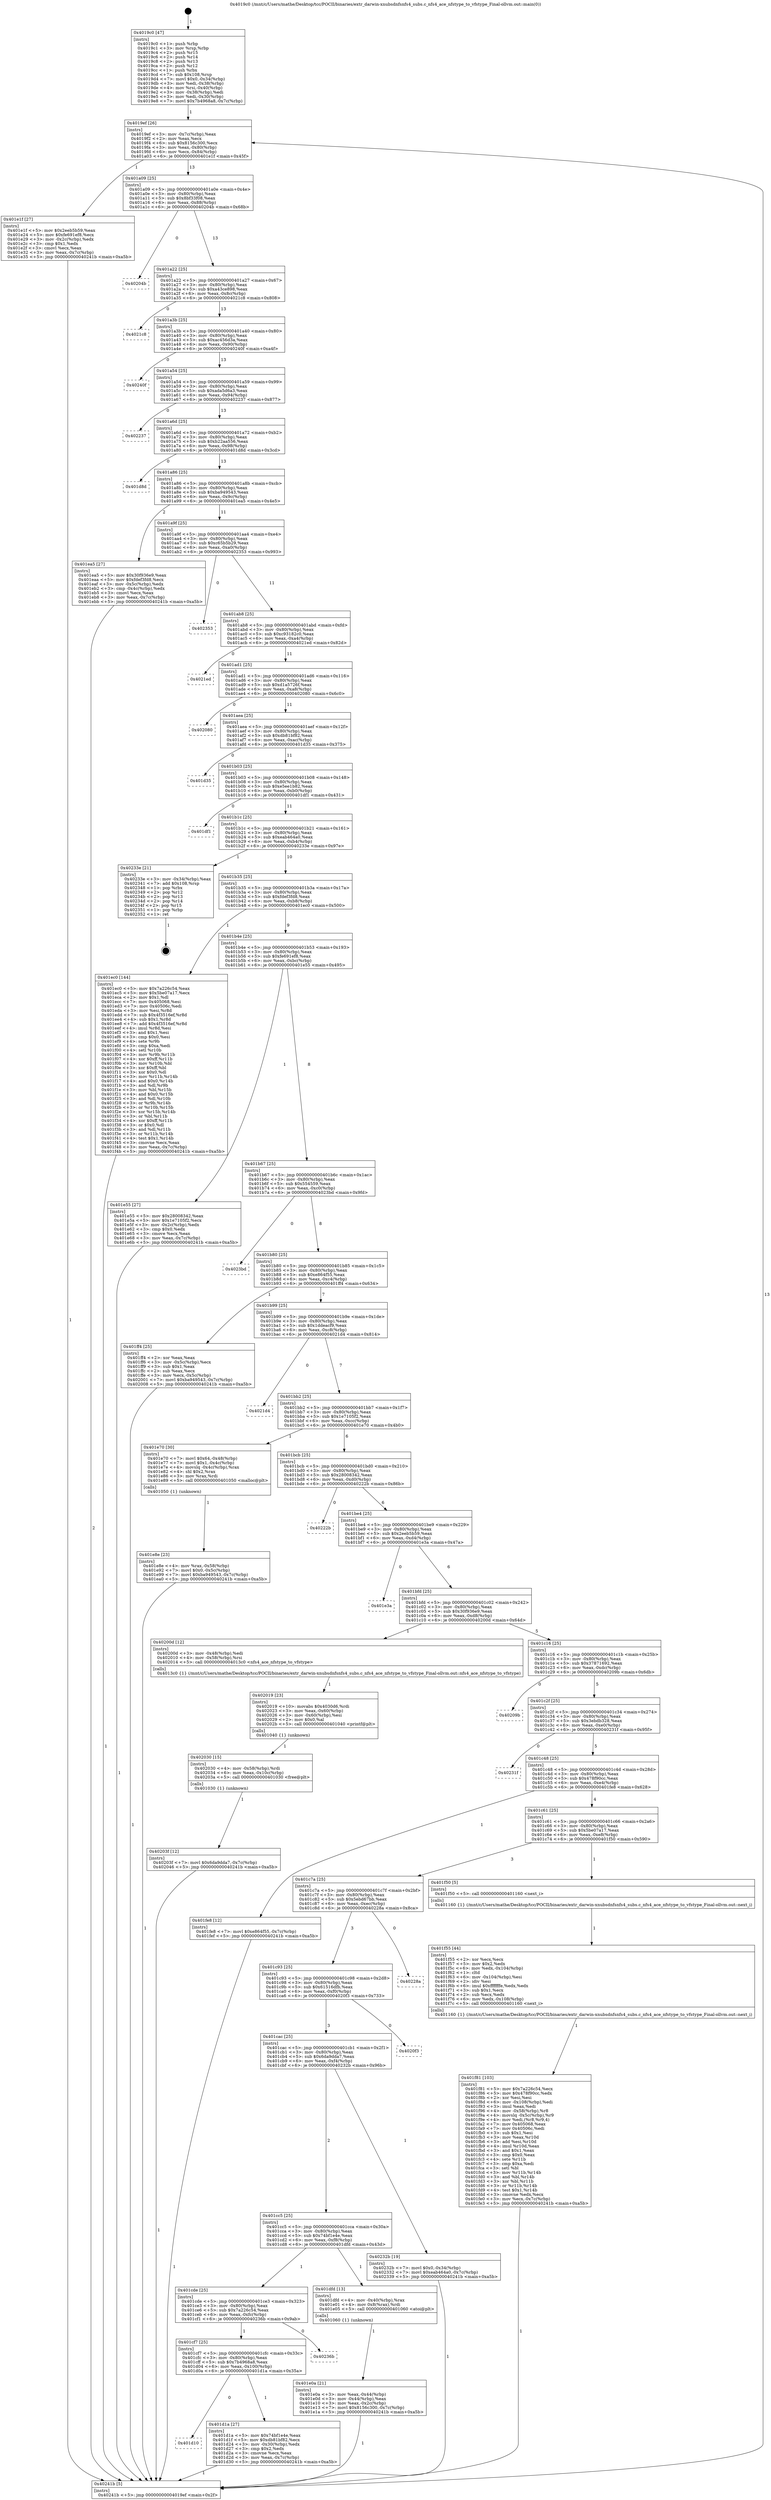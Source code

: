 digraph "0x4019c0" {
  label = "0x4019c0 (/mnt/c/Users/mathe/Desktop/tcc/POCII/binaries/extr_darwin-xnubsdnfsnfs4_subs.c_nfs4_ace_nfstype_to_vfstype_Final-ollvm.out::main(0))"
  labelloc = "t"
  node[shape=record]

  Entry [label="",width=0.3,height=0.3,shape=circle,fillcolor=black,style=filled]
  "0x4019ef" [label="{
     0x4019ef [26]\l
     | [instrs]\l
     &nbsp;&nbsp;0x4019ef \<+3\>: mov -0x7c(%rbp),%eax\l
     &nbsp;&nbsp;0x4019f2 \<+2\>: mov %eax,%ecx\l
     &nbsp;&nbsp;0x4019f4 \<+6\>: sub $0x8156c300,%ecx\l
     &nbsp;&nbsp;0x4019fa \<+3\>: mov %eax,-0x80(%rbp)\l
     &nbsp;&nbsp;0x4019fd \<+6\>: mov %ecx,-0x84(%rbp)\l
     &nbsp;&nbsp;0x401a03 \<+6\>: je 0000000000401e1f \<main+0x45f\>\l
  }"]
  "0x401e1f" [label="{
     0x401e1f [27]\l
     | [instrs]\l
     &nbsp;&nbsp;0x401e1f \<+5\>: mov $0x2eeb5b59,%eax\l
     &nbsp;&nbsp;0x401e24 \<+5\>: mov $0xfe691ef8,%ecx\l
     &nbsp;&nbsp;0x401e29 \<+3\>: mov -0x2c(%rbp),%edx\l
     &nbsp;&nbsp;0x401e2c \<+3\>: cmp $0x1,%edx\l
     &nbsp;&nbsp;0x401e2f \<+3\>: cmovl %ecx,%eax\l
     &nbsp;&nbsp;0x401e32 \<+3\>: mov %eax,-0x7c(%rbp)\l
     &nbsp;&nbsp;0x401e35 \<+5\>: jmp 000000000040241b \<main+0xa5b\>\l
  }"]
  "0x401a09" [label="{
     0x401a09 [25]\l
     | [instrs]\l
     &nbsp;&nbsp;0x401a09 \<+5\>: jmp 0000000000401a0e \<main+0x4e\>\l
     &nbsp;&nbsp;0x401a0e \<+3\>: mov -0x80(%rbp),%eax\l
     &nbsp;&nbsp;0x401a11 \<+5\>: sub $0x8bf33f08,%eax\l
     &nbsp;&nbsp;0x401a16 \<+6\>: mov %eax,-0x88(%rbp)\l
     &nbsp;&nbsp;0x401a1c \<+6\>: je 000000000040204b \<main+0x68b\>\l
  }"]
  Exit [label="",width=0.3,height=0.3,shape=circle,fillcolor=black,style=filled,peripheries=2]
  "0x40204b" [label="{
     0x40204b\l
  }", style=dashed]
  "0x401a22" [label="{
     0x401a22 [25]\l
     | [instrs]\l
     &nbsp;&nbsp;0x401a22 \<+5\>: jmp 0000000000401a27 \<main+0x67\>\l
     &nbsp;&nbsp;0x401a27 \<+3\>: mov -0x80(%rbp),%eax\l
     &nbsp;&nbsp;0x401a2a \<+5\>: sub $0xa43ce898,%eax\l
     &nbsp;&nbsp;0x401a2f \<+6\>: mov %eax,-0x8c(%rbp)\l
     &nbsp;&nbsp;0x401a35 \<+6\>: je 00000000004021c8 \<main+0x808\>\l
  }"]
  "0x40203f" [label="{
     0x40203f [12]\l
     | [instrs]\l
     &nbsp;&nbsp;0x40203f \<+7\>: movl $0x6da9dda7,-0x7c(%rbp)\l
     &nbsp;&nbsp;0x402046 \<+5\>: jmp 000000000040241b \<main+0xa5b\>\l
  }"]
  "0x4021c8" [label="{
     0x4021c8\l
  }", style=dashed]
  "0x401a3b" [label="{
     0x401a3b [25]\l
     | [instrs]\l
     &nbsp;&nbsp;0x401a3b \<+5\>: jmp 0000000000401a40 \<main+0x80\>\l
     &nbsp;&nbsp;0x401a40 \<+3\>: mov -0x80(%rbp),%eax\l
     &nbsp;&nbsp;0x401a43 \<+5\>: sub $0xac456d3a,%eax\l
     &nbsp;&nbsp;0x401a48 \<+6\>: mov %eax,-0x90(%rbp)\l
     &nbsp;&nbsp;0x401a4e \<+6\>: je 000000000040240f \<main+0xa4f\>\l
  }"]
  "0x402030" [label="{
     0x402030 [15]\l
     | [instrs]\l
     &nbsp;&nbsp;0x402030 \<+4\>: mov -0x58(%rbp),%rdi\l
     &nbsp;&nbsp;0x402034 \<+6\>: mov %eax,-0x10c(%rbp)\l
     &nbsp;&nbsp;0x40203a \<+5\>: call 0000000000401030 \<free@plt\>\l
     | [calls]\l
     &nbsp;&nbsp;0x401030 \{1\} (unknown)\l
  }"]
  "0x40240f" [label="{
     0x40240f\l
  }", style=dashed]
  "0x401a54" [label="{
     0x401a54 [25]\l
     | [instrs]\l
     &nbsp;&nbsp;0x401a54 \<+5\>: jmp 0000000000401a59 \<main+0x99\>\l
     &nbsp;&nbsp;0x401a59 \<+3\>: mov -0x80(%rbp),%eax\l
     &nbsp;&nbsp;0x401a5c \<+5\>: sub $0xada5d6a3,%eax\l
     &nbsp;&nbsp;0x401a61 \<+6\>: mov %eax,-0x94(%rbp)\l
     &nbsp;&nbsp;0x401a67 \<+6\>: je 0000000000402237 \<main+0x877\>\l
  }"]
  "0x402019" [label="{
     0x402019 [23]\l
     | [instrs]\l
     &nbsp;&nbsp;0x402019 \<+10\>: movabs $0x4030d6,%rdi\l
     &nbsp;&nbsp;0x402023 \<+3\>: mov %eax,-0x60(%rbp)\l
     &nbsp;&nbsp;0x402026 \<+3\>: mov -0x60(%rbp),%esi\l
     &nbsp;&nbsp;0x402029 \<+2\>: mov $0x0,%al\l
     &nbsp;&nbsp;0x40202b \<+5\>: call 0000000000401040 \<printf@plt\>\l
     | [calls]\l
     &nbsp;&nbsp;0x401040 \{1\} (unknown)\l
  }"]
  "0x402237" [label="{
     0x402237\l
  }", style=dashed]
  "0x401a6d" [label="{
     0x401a6d [25]\l
     | [instrs]\l
     &nbsp;&nbsp;0x401a6d \<+5\>: jmp 0000000000401a72 \<main+0xb2\>\l
     &nbsp;&nbsp;0x401a72 \<+3\>: mov -0x80(%rbp),%eax\l
     &nbsp;&nbsp;0x401a75 \<+5\>: sub $0xb22aa556,%eax\l
     &nbsp;&nbsp;0x401a7a \<+6\>: mov %eax,-0x98(%rbp)\l
     &nbsp;&nbsp;0x401a80 \<+6\>: je 0000000000401d8d \<main+0x3cd\>\l
  }"]
  "0x401f81" [label="{
     0x401f81 [103]\l
     | [instrs]\l
     &nbsp;&nbsp;0x401f81 \<+5\>: mov $0x7a226c54,%ecx\l
     &nbsp;&nbsp;0x401f86 \<+5\>: mov $0x478f90cc,%edx\l
     &nbsp;&nbsp;0x401f8b \<+2\>: xor %esi,%esi\l
     &nbsp;&nbsp;0x401f8d \<+6\>: mov -0x108(%rbp),%edi\l
     &nbsp;&nbsp;0x401f93 \<+3\>: imul %eax,%edi\l
     &nbsp;&nbsp;0x401f96 \<+4\>: mov -0x58(%rbp),%r8\l
     &nbsp;&nbsp;0x401f9a \<+4\>: movslq -0x5c(%rbp),%r9\l
     &nbsp;&nbsp;0x401f9e \<+4\>: mov %edi,(%r8,%r9,4)\l
     &nbsp;&nbsp;0x401fa2 \<+7\>: mov 0x405068,%eax\l
     &nbsp;&nbsp;0x401fa9 \<+7\>: mov 0x40506c,%edi\l
     &nbsp;&nbsp;0x401fb0 \<+3\>: sub $0x1,%esi\l
     &nbsp;&nbsp;0x401fb3 \<+3\>: mov %eax,%r10d\l
     &nbsp;&nbsp;0x401fb6 \<+3\>: add %esi,%r10d\l
     &nbsp;&nbsp;0x401fb9 \<+4\>: imul %r10d,%eax\l
     &nbsp;&nbsp;0x401fbd \<+3\>: and $0x1,%eax\l
     &nbsp;&nbsp;0x401fc0 \<+3\>: cmp $0x0,%eax\l
     &nbsp;&nbsp;0x401fc3 \<+4\>: sete %r11b\l
     &nbsp;&nbsp;0x401fc7 \<+3\>: cmp $0xa,%edi\l
     &nbsp;&nbsp;0x401fca \<+3\>: setl %bl\l
     &nbsp;&nbsp;0x401fcd \<+3\>: mov %r11b,%r14b\l
     &nbsp;&nbsp;0x401fd0 \<+3\>: and %bl,%r14b\l
     &nbsp;&nbsp;0x401fd3 \<+3\>: xor %bl,%r11b\l
     &nbsp;&nbsp;0x401fd6 \<+3\>: or %r11b,%r14b\l
     &nbsp;&nbsp;0x401fd9 \<+4\>: test $0x1,%r14b\l
     &nbsp;&nbsp;0x401fdd \<+3\>: cmovne %edx,%ecx\l
     &nbsp;&nbsp;0x401fe0 \<+3\>: mov %ecx,-0x7c(%rbp)\l
     &nbsp;&nbsp;0x401fe3 \<+5\>: jmp 000000000040241b \<main+0xa5b\>\l
  }"]
  "0x401d8d" [label="{
     0x401d8d\l
  }", style=dashed]
  "0x401a86" [label="{
     0x401a86 [25]\l
     | [instrs]\l
     &nbsp;&nbsp;0x401a86 \<+5\>: jmp 0000000000401a8b \<main+0xcb\>\l
     &nbsp;&nbsp;0x401a8b \<+3\>: mov -0x80(%rbp),%eax\l
     &nbsp;&nbsp;0x401a8e \<+5\>: sub $0xba949543,%eax\l
     &nbsp;&nbsp;0x401a93 \<+6\>: mov %eax,-0x9c(%rbp)\l
     &nbsp;&nbsp;0x401a99 \<+6\>: je 0000000000401ea5 \<main+0x4e5\>\l
  }"]
  "0x401f55" [label="{
     0x401f55 [44]\l
     | [instrs]\l
     &nbsp;&nbsp;0x401f55 \<+2\>: xor %ecx,%ecx\l
     &nbsp;&nbsp;0x401f57 \<+5\>: mov $0x2,%edx\l
     &nbsp;&nbsp;0x401f5c \<+6\>: mov %edx,-0x104(%rbp)\l
     &nbsp;&nbsp;0x401f62 \<+1\>: cltd\l
     &nbsp;&nbsp;0x401f63 \<+6\>: mov -0x104(%rbp),%esi\l
     &nbsp;&nbsp;0x401f69 \<+2\>: idiv %esi\l
     &nbsp;&nbsp;0x401f6b \<+6\>: imul $0xfffffffe,%edx,%edx\l
     &nbsp;&nbsp;0x401f71 \<+3\>: sub $0x1,%ecx\l
     &nbsp;&nbsp;0x401f74 \<+2\>: sub %ecx,%edx\l
     &nbsp;&nbsp;0x401f76 \<+6\>: mov %edx,-0x108(%rbp)\l
     &nbsp;&nbsp;0x401f7c \<+5\>: call 0000000000401160 \<next_i\>\l
     | [calls]\l
     &nbsp;&nbsp;0x401160 \{1\} (/mnt/c/Users/mathe/Desktop/tcc/POCII/binaries/extr_darwin-xnubsdnfsnfs4_subs.c_nfs4_ace_nfstype_to_vfstype_Final-ollvm.out::next_i)\l
  }"]
  "0x401ea5" [label="{
     0x401ea5 [27]\l
     | [instrs]\l
     &nbsp;&nbsp;0x401ea5 \<+5\>: mov $0x30f936e9,%eax\l
     &nbsp;&nbsp;0x401eaa \<+5\>: mov $0xfdef3fd8,%ecx\l
     &nbsp;&nbsp;0x401eaf \<+3\>: mov -0x5c(%rbp),%edx\l
     &nbsp;&nbsp;0x401eb2 \<+3\>: cmp -0x4c(%rbp),%edx\l
     &nbsp;&nbsp;0x401eb5 \<+3\>: cmovl %ecx,%eax\l
     &nbsp;&nbsp;0x401eb8 \<+3\>: mov %eax,-0x7c(%rbp)\l
     &nbsp;&nbsp;0x401ebb \<+5\>: jmp 000000000040241b \<main+0xa5b\>\l
  }"]
  "0x401a9f" [label="{
     0x401a9f [25]\l
     | [instrs]\l
     &nbsp;&nbsp;0x401a9f \<+5\>: jmp 0000000000401aa4 \<main+0xe4\>\l
     &nbsp;&nbsp;0x401aa4 \<+3\>: mov -0x80(%rbp),%eax\l
     &nbsp;&nbsp;0x401aa7 \<+5\>: sub $0xc65b5b29,%eax\l
     &nbsp;&nbsp;0x401aac \<+6\>: mov %eax,-0xa0(%rbp)\l
     &nbsp;&nbsp;0x401ab2 \<+6\>: je 0000000000402353 \<main+0x993\>\l
  }"]
  "0x401e8e" [label="{
     0x401e8e [23]\l
     | [instrs]\l
     &nbsp;&nbsp;0x401e8e \<+4\>: mov %rax,-0x58(%rbp)\l
     &nbsp;&nbsp;0x401e92 \<+7\>: movl $0x0,-0x5c(%rbp)\l
     &nbsp;&nbsp;0x401e99 \<+7\>: movl $0xba949543,-0x7c(%rbp)\l
     &nbsp;&nbsp;0x401ea0 \<+5\>: jmp 000000000040241b \<main+0xa5b\>\l
  }"]
  "0x402353" [label="{
     0x402353\l
  }", style=dashed]
  "0x401ab8" [label="{
     0x401ab8 [25]\l
     | [instrs]\l
     &nbsp;&nbsp;0x401ab8 \<+5\>: jmp 0000000000401abd \<main+0xfd\>\l
     &nbsp;&nbsp;0x401abd \<+3\>: mov -0x80(%rbp),%eax\l
     &nbsp;&nbsp;0x401ac0 \<+5\>: sub $0xc93182c0,%eax\l
     &nbsp;&nbsp;0x401ac5 \<+6\>: mov %eax,-0xa4(%rbp)\l
     &nbsp;&nbsp;0x401acb \<+6\>: je 00000000004021ed \<main+0x82d\>\l
  }"]
  "0x401e0a" [label="{
     0x401e0a [21]\l
     | [instrs]\l
     &nbsp;&nbsp;0x401e0a \<+3\>: mov %eax,-0x44(%rbp)\l
     &nbsp;&nbsp;0x401e0d \<+3\>: mov -0x44(%rbp),%eax\l
     &nbsp;&nbsp;0x401e10 \<+3\>: mov %eax,-0x2c(%rbp)\l
     &nbsp;&nbsp;0x401e13 \<+7\>: movl $0x8156c300,-0x7c(%rbp)\l
     &nbsp;&nbsp;0x401e1a \<+5\>: jmp 000000000040241b \<main+0xa5b\>\l
  }"]
  "0x4021ed" [label="{
     0x4021ed\l
  }", style=dashed]
  "0x401ad1" [label="{
     0x401ad1 [25]\l
     | [instrs]\l
     &nbsp;&nbsp;0x401ad1 \<+5\>: jmp 0000000000401ad6 \<main+0x116\>\l
     &nbsp;&nbsp;0x401ad6 \<+3\>: mov -0x80(%rbp),%eax\l
     &nbsp;&nbsp;0x401ad9 \<+5\>: sub $0xd1a5726f,%eax\l
     &nbsp;&nbsp;0x401ade \<+6\>: mov %eax,-0xa8(%rbp)\l
     &nbsp;&nbsp;0x401ae4 \<+6\>: je 0000000000402080 \<main+0x6c0\>\l
  }"]
  "0x4019c0" [label="{
     0x4019c0 [47]\l
     | [instrs]\l
     &nbsp;&nbsp;0x4019c0 \<+1\>: push %rbp\l
     &nbsp;&nbsp;0x4019c1 \<+3\>: mov %rsp,%rbp\l
     &nbsp;&nbsp;0x4019c4 \<+2\>: push %r15\l
     &nbsp;&nbsp;0x4019c6 \<+2\>: push %r14\l
     &nbsp;&nbsp;0x4019c8 \<+2\>: push %r13\l
     &nbsp;&nbsp;0x4019ca \<+2\>: push %r12\l
     &nbsp;&nbsp;0x4019cc \<+1\>: push %rbx\l
     &nbsp;&nbsp;0x4019cd \<+7\>: sub $0x108,%rsp\l
     &nbsp;&nbsp;0x4019d4 \<+7\>: movl $0x0,-0x34(%rbp)\l
     &nbsp;&nbsp;0x4019db \<+3\>: mov %edi,-0x38(%rbp)\l
     &nbsp;&nbsp;0x4019de \<+4\>: mov %rsi,-0x40(%rbp)\l
     &nbsp;&nbsp;0x4019e2 \<+3\>: mov -0x38(%rbp),%edi\l
     &nbsp;&nbsp;0x4019e5 \<+3\>: mov %edi,-0x30(%rbp)\l
     &nbsp;&nbsp;0x4019e8 \<+7\>: movl $0x7b4968a8,-0x7c(%rbp)\l
  }"]
  "0x402080" [label="{
     0x402080\l
  }", style=dashed]
  "0x401aea" [label="{
     0x401aea [25]\l
     | [instrs]\l
     &nbsp;&nbsp;0x401aea \<+5\>: jmp 0000000000401aef \<main+0x12f\>\l
     &nbsp;&nbsp;0x401aef \<+3\>: mov -0x80(%rbp),%eax\l
     &nbsp;&nbsp;0x401af2 \<+5\>: sub $0xdb81bf82,%eax\l
     &nbsp;&nbsp;0x401af7 \<+6\>: mov %eax,-0xac(%rbp)\l
     &nbsp;&nbsp;0x401afd \<+6\>: je 0000000000401d35 \<main+0x375\>\l
  }"]
  "0x40241b" [label="{
     0x40241b [5]\l
     | [instrs]\l
     &nbsp;&nbsp;0x40241b \<+5\>: jmp 00000000004019ef \<main+0x2f\>\l
  }"]
  "0x401d35" [label="{
     0x401d35\l
  }", style=dashed]
  "0x401b03" [label="{
     0x401b03 [25]\l
     | [instrs]\l
     &nbsp;&nbsp;0x401b03 \<+5\>: jmp 0000000000401b08 \<main+0x148\>\l
     &nbsp;&nbsp;0x401b08 \<+3\>: mov -0x80(%rbp),%eax\l
     &nbsp;&nbsp;0x401b0b \<+5\>: sub $0xe5ee1b82,%eax\l
     &nbsp;&nbsp;0x401b10 \<+6\>: mov %eax,-0xb0(%rbp)\l
     &nbsp;&nbsp;0x401b16 \<+6\>: je 0000000000401df1 \<main+0x431\>\l
  }"]
  "0x401d10" [label="{
     0x401d10\l
  }", style=dashed]
  "0x401df1" [label="{
     0x401df1\l
  }", style=dashed]
  "0x401b1c" [label="{
     0x401b1c [25]\l
     | [instrs]\l
     &nbsp;&nbsp;0x401b1c \<+5\>: jmp 0000000000401b21 \<main+0x161\>\l
     &nbsp;&nbsp;0x401b21 \<+3\>: mov -0x80(%rbp),%eax\l
     &nbsp;&nbsp;0x401b24 \<+5\>: sub $0xeab464a0,%eax\l
     &nbsp;&nbsp;0x401b29 \<+6\>: mov %eax,-0xb4(%rbp)\l
     &nbsp;&nbsp;0x401b2f \<+6\>: je 000000000040233e \<main+0x97e\>\l
  }"]
  "0x401d1a" [label="{
     0x401d1a [27]\l
     | [instrs]\l
     &nbsp;&nbsp;0x401d1a \<+5\>: mov $0x74bf1e4e,%eax\l
     &nbsp;&nbsp;0x401d1f \<+5\>: mov $0xdb81bf82,%ecx\l
     &nbsp;&nbsp;0x401d24 \<+3\>: mov -0x30(%rbp),%edx\l
     &nbsp;&nbsp;0x401d27 \<+3\>: cmp $0x2,%edx\l
     &nbsp;&nbsp;0x401d2a \<+3\>: cmovne %ecx,%eax\l
     &nbsp;&nbsp;0x401d2d \<+3\>: mov %eax,-0x7c(%rbp)\l
     &nbsp;&nbsp;0x401d30 \<+5\>: jmp 000000000040241b \<main+0xa5b\>\l
  }"]
  "0x40233e" [label="{
     0x40233e [21]\l
     | [instrs]\l
     &nbsp;&nbsp;0x40233e \<+3\>: mov -0x34(%rbp),%eax\l
     &nbsp;&nbsp;0x402341 \<+7\>: add $0x108,%rsp\l
     &nbsp;&nbsp;0x402348 \<+1\>: pop %rbx\l
     &nbsp;&nbsp;0x402349 \<+2\>: pop %r12\l
     &nbsp;&nbsp;0x40234b \<+2\>: pop %r13\l
     &nbsp;&nbsp;0x40234d \<+2\>: pop %r14\l
     &nbsp;&nbsp;0x40234f \<+2\>: pop %r15\l
     &nbsp;&nbsp;0x402351 \<+1\>: pop %rbp\l
     &nbsp;&nbsp;0x402352 \<+1\>: ret\l
  }"]
  "0x401b35" [label="{
     0x401b35 [25]\l
     | [instrs]\l
     &nbsp;&nbsp;0x401b35 \<+5\>: jmp 0000000000401b3a \<main+0x17a\>\l
     &nbsp;&nbsp;0x401b3a \<+3\>: mov -0x80(%rbp),%eax\l
     &nbsp;&nbsp;0x401b3d \<+5\>: sub $0xfdef3fd8,%eax\l
     &nbsp;&nbsp;0x401b42 \<+6\>: mov %eax,-0xb8(%rbp)\l
     &nbsp;&nbsp;0x401b48 \<+6\>: je 0000000000401ec0 \<main+0x500\>\l
  }"]
  "0x401cf7" [label="{
     0x401cf7 [25]\l
     | [instrs]\l
     &nbsp;&nbsp;0x401cf7 \<+5\>: jmp 0000000000401cfc \<main+0x33c\>\l
     &nbsp;&nbsp;0x401cfc \<+3\>: mov -0x80(%rbp),%eax\l
     &nbsp;&nbsp;0x401cff \<+5\>: sub $0x7b4968a8,%eax\l
     &nbsp;&nbsp;0x401d04 \<+6\>: mov %eax,-0x100(%rbp)\l
     &nbsp;&nbsp;0x401d0a \<+6\>: je 0000000000401d1a \<main+0x35a\>\l
  }"]
  "0x401ec0" [label="{
     0x401ec0 [144]\l
     | [instrs]\l
     &nbsp;&nbsp;0x401ec0 \<+5\>: mov $0x7a226c54,%eax\l
     &nbsp;&nbsp;0x401ec5 \<+5\>: mov $0x5be07a17,%ecx\l
     &nbsp;&nbsp;0x401eca \<+2\>: mov $0x1,%dl\l
     &nbsp;&nbsp;0x401ecc \<+7\>: mov 0x405068,%esi\l
     &nbsp;&nbsp;0x401ed3 \<+7\>: mov 0x40506c,%edi\l
     &nbsp;&nbsp;0x401eda \<+3\>: mov %esi,%r8d\l
     &nbsp;&nbsp;0x401edd \<+7\>: sub $0x4f3516ef,%r8d\l
     &nbsp;&nbsp;0x401ee4 \<+4\>: sub $0x1,%r8d\l
     &nbsp;&nbsp;0x401ee8 \<+7\>: add $0x4f3516ef,%r8d\l
     &nbsp;&nbsp;0x401eef \<+4\>: imul %r8d,%esi\l
     &nbsp;&nbsp;0x401ef3 \<+3\>: and $0x1,%esi\l
     &nbsp;&nbsp;0x401ef6 \<+3\>: cmp $0x0,%esi\l
     &nbsp;&nbsp;0x401ef9 \<+4\>: sete %r9b\l
     &nbsp;&nbsp;0x401efd \<+3\>: cmp $0xa,%edi\l
     &nbsp;&nbsp;0x401f00 \<+4\>: setl %r10b\l
     &nbsp;&nbsp;0x401f04 \<+3\>: mov %r9b,%r11b\l
     &nbsp;&nbsp;0x401f07 \<+4\>: xor $0xff,%r11b\l
     &nbsp;&nbsp;0x401f0b \<+3\>: mov %r10b,%bl\l
     &nbsp;&nbsp;0x401f0e \<+3\>: xor $0xff,%bl\l
     &nbsp;&nbsp;0x401f11 \<+3\>: xor $0x0,%dl\l
     &nbsp;&nbsp;0x401f14 \<+3\>: mov %r11b,%r14b\l
     &nbsp;&nbsp;0x401f17 \<+4\>: and $0x0,%r14b\l
     &nbsp;&nbsp;0x401f1b \<+3\>: and %dl,%r9b\l
     &nbsp;&nbsp;0x401f1e \<+3\>: mov %bl,%r15b\l
     &nbsp;&nbsp;0x401f21 \<+4\>: and $0x0,%r15b\l
     &nbsp;&nbsp;0x401f25 \<+3\>: and %dl,%r10b\l
     &nbsp;&nbsp;0x401f28 \<+3\>: or %r9b,%r14b\l
     &nbsp;&nbsp;0x401f2b \<+3\>: or %r10b,%r15b\l
     &nbsp;&nbsp;0x401f2e \<+3\>: xor %r15b,%r14b\l
     &nbsp;&nbsp;0x401f31 \<+3\>: or %bl,%r11b\l
     &nbsp;&nbsp;0x401f34 \<+4\>: xor $0xff,%r11b\l
     &nbsp;&nbsp;0x401f38 \<+3\>: or $0x0,%dl\l
     &nbsp;&nbsp;0x401f3b \<+3\>: and %dl,%r11b\l
     &nbsp;&nbsp;0x401f3e \<+3\>: or %r11b,%r14b\l
     &nbsp;&nbsp;0x401f41 \<+4\>: test $0x1,%r14b\l
     &nbsp;&nbsp;0x401f45 \<+3\>: cmovne %ecx,%eax\l
     &nbsp;&nbsp;0x401f48 \<+3\>: mov %eax,-0x7c(%rbp)\l
     &nbsp;&nbsp;0x401f4b \<+5\>: jmp 000000000040241b \<main+0xa5b\>\l
  }"]
  "0x401b4e" [label="{
     0x401b4e [25]\l
     | [instrs]\l
     &nbsp;&nbsp;0x401b4e \<+5\>: jmp 0000000000401b53 \<main+0x193\>\l
     &nbsp;&nbsp;0x401b53 \<+3\>: mov -0x80(%rbp),%eax\l
     &nbsp;&nbsp;0x401b56 \<+5\>: sub $0xfe691ef8,%eax\l
     &nbsp;&nbsp;0x401b5b \<+6\>: mov %eax,-0xbc(%rbp)\l
     &nbsp;&nbsp;0x401b61 \<+6\>: je 0000000000401e55 \<main+0x495\>\l
  }"]
  "0x40236b" [label="{
     0x40236b\l
  }", style=dashed]
  "0x401e55" [label="{
     0x401e55 [27]\l
     | [instrs]\l
     &nbsp;&nbsp;0x401e55 \<+5\>: mov $0x28008342,%eax\l
     &nbsp;&nbsp;0x401e5a \<+5\>: mov $0x1e7105f2,%ecx\l
     &nbsp;&nbsp;0x401e5f \<+3\>: mov -0x2c(%rbp),%edx\l
     &nbsp;&nbsp;0x401e62 \<+3\>: cmp $0x0,%edx\l
     &nbsp;&nbsp;0x401e65 \<+3\>: cmove %ecx,%eax\l
     &nbsp;&nbsp;0x401e68 \<+3\>: mov %eax,-0x7c(%rbp)\l
     &nbsp;&nbsp;0x401e6b \<+5\>: jmp 000000000040241b \<main+0xa5b\>\l
  }"]
  "0x401b67" [label="{
     0x401b67 [25]\l
     | [instrs]\l
     &nbsp;&nbsp;0x401b67 \<+5\>: jmp 0000000000401b6c \<main+0x1ac\>\l
     &nbsp;&nbsp;0x401b6c \<+3\>: mov -0x80(%rbp),%eax\l
     &nbsp;&nbsp;0x401b6f \<+5\>: sub $0x554559,%eax\l
     &nbsp;&nbsp;0x401b74 \<+6\>: mov %eax,-0xc0(%rbp)\l
     &nbsp;&nbsp;0x401b7a \<+6\>: je 00000000004023bd \<main+0x9fd\>\l
  }"]
  "0x401cde" [label="{
     0x401cde [25]\l
     | [instrs]\l
     &nbsp;&nbsp;0x401cde \<+5\>: jmp 0000000000401ce3 \<main+0x323\>\l
     &nbsp;&nbsp;0x401ce3 \<+3\>: mov -0x80(%rbp),%eax\l
     &nbsp;&nbsp;0x401ce6 \<+5\>: sub $0x7a226c54,%eax\l
     &nbsp;&nbsp;0x401ceb \<+6\>: mov %eax,-0xfc(%rbp)\l
     &nbsp;&nbsp;0x401cf1 \<+6\>: je 000000000040236b \<main+0x9ab\>\l
  }"]
  "0x4023bd" [label="{
     0x4023bd\l
  }", style=dashed]
  "0x401b80" [label="{
     0x401b80 [25]\l
     | [instrs]\l
     &nbsp;&nbsp;0x401b80 \<+5\>: jmp 0000000000401b85 \<main+0x1c5\>\l
     &nbsp;&nbsp;0x401b85 \<+3\>: mov -0x80(%rbp),%eax\l
     &nbsp;&nbsp;0x401b88 \<+5\>: sub $0xe864f55,%eax\l
     &nbsp;&nbsp;0x401b8d \<+6\>: mov %eax,-0xc4(%rbp)\l
     &nbsp;&nbsp;0x401b93 \<+6\>: je 0000000000401ff4 \<main+0x634\>\l
  }"]
  "0x401dfd" [label="{
     0x401dfd [13]\l
     | [instrs]\l
     &nbsp;&nbsp;0x401dfd \<+4\>: mov -0x40(%rbp),%rax\l
     &nbsp;&nbsp;0x401e01 \<+4\>: mov 0x8(%rax),%rdi\l
     &nbsp;&nbsp;0x401e05 \<+5\>: call 0000000000401060 \<atoi@plt\>\l
     | [calls]\l
     &nbsp;&nbsp;0x401060 \{1\} (unknown)\l
  }"]
  "0x401ff4" [label="{
     0x401ff4 [25]\l
     | [instrs]\l
     &nbsp;&nbsp;0x401ff4 \<+2\>: xor %eax,%eax\l
     &nbsp;&nbsp;0x401ff6 \<+3\>: mov -0x5c(%rbp),%ecx\l
     &nbsp;&nbsp;0x401ff9 \<+3\>: sub $0x1,%eax\l
     &nbsp;&nbsp;0x401ffc \<+2\>: sub %eax,%ecx\l
     &nbsp;&nbsp;0x401ffe \<+3\>: mov %ecx,-0x5c(%rbp)\l
     &nbsp;&nbsp;0x402001 \<+7\>: movl $0xba949543,-0x7c(%rbp)\l
     &nbsp;&nbsp;0x402008 \<+5\>: jmp 000000000040241b \<main+0xa5b\>\l
  }"]
  "0x401b99" [label="{
     0x401b99 [25]\l
     | [instrs]\l
     &nbsp;&nbsp;0x401b99 \<+5\>: jmp 0000000000401b9e \<main+0x1de\>\l
     &nbsp;&nbsp;0x401b9e \<+3\>: mov -0x80(%rbp),%eax\l
     &nbsp;&nbsp;0x401ba1 \<+5\>: sub $0x1ddeacf9,%eax\l
     &nbsp;&nbsp;0x401ba6 \<+6\>: mov %eax,-0xc8(%rbp)\l
     &nbsp;&nbsp;0x401bac \<+6\>: je 00000000004021d4 \<main+0x814\>\l
  }"]
  "0x401cc5" [label="{
     0x401cc5 [25]\l
     | [instrs]\l
     &nbsp;&nbsp;0x401cc5 \<+5\>: jmp 0000000000401cca \<main+0x30a\>\l
     &nbsp;&nbsp;0x401cca \<+3\>: mov -0x80(%rbp),%eax\l
     &nbsp;&nbsp;0x401ccd \<+5\>: sub $0x74bf1e4e,%eax\l
     &nbsp;&nbsp;0x401cd2 \<+6\>: mov %eax,-0xf8(%rbp)\l
     &nbsp;&nbsp;0x401cd8 \<+6\>: je 0000000000401dfd \<main+0x43d\>\l
  }"]
  "0x4021d4" [label="{
     0x4021d4\l
  }", style=dashed]
  "0x401bb2" [label="{
     0x401bb2 [25]\l
     | [instrs]\l
     &nbsp;&nbsp;0x401bb2 \<+5\>: jmp 0000000000401bb7 \<main+0x1f7\>\l
     &nbsp;&nbsp;0x401bb7 \<+3\>: mov -0x80(%rbp),%eax\l
     &nbsp;&nbsp;0x401bba \<+5\>: sub $0x1e7105f2,%eax\l
     &nbsp;&nbsp;0x401bbf \<+6\>: mov %eax,-0xcc(%rbp)\l
     &nbsp;&nbsp;0x401bc5 \<+6\>: je 0000000000401e70 \<main+0x4b0\>\l
  }"]
  "0x40232b" [label="{
     0x40232b [19]\l
     | [instrs]\l
     &nbsp;&nbsp;0x40232b \<+7\>: movl $0x0,-0x34(%rbp)\l
     &nbsp;&nbsp;0x402332 \<+7\>: movl $0xeab464a0,-0x7c(%rbp)\l
     &nbsp;&nbsp;0x402339 \<+5\>: jmp 000000000040241b \<main+0xa5b\>\l
  }"]
  "0x401e70" [label="{
     0x401e70 [30]\l
     | [instrs]\l
     &nbsp;&nbsp;0x401e70 \<+7\>: movl $0x64,-0x48(%rbp)\l
     &nbsp;&nbsp;0x401e77 \<+7\>: movl $0x1,-0x4c(%rbp)\l
     &nbsp;&nbsp;0x401e7e \<+4\>: movslq -0x4c(%rbp),%rax\l
     &nbsp;&nbsp;0x401e82 \<+4\>: shl $0x2,%rax\l
     &nbsp;&nbsp;0x401e86 \<+3\>: mov %rax,%rdi\l
     &nbsp;&nbsp;0x401e89 \<+5\>: call 0000000000401050 \<malloc@plt\>\l
     | [calls]\l
     &nbsp;&nbsp;0x401050 \{1\} (unknown)\l
  }"]
  "0x401bcb" [label="{
     0x401bcb [25]\l
     | [instrs]\l
     &nbsp;&nbsp;0x401bcb \<+5\>: jmp 0000000000401bd0 \<main+0x210\>\l
     &nbsp;&nbsp;0x401bd0 \<+3\>: mov -0x80(%rbp),%eax\l
     &nbsp;&nbsp;0x401bd3 \<+5\>: sub $0x28008342,%eax\l
     &nbsp;&nbsp;0x401bd8 \<+6\>: mov %eax,-0xd0(%rbp)\l
     &nbsp;&nbsp;0x401bde \<+6\>: je 000000000040222b \<main+0x86b\>\l
  }"]
  "0x401cac" [label="{
     0x401cac [25]\l
     | [instrs]\l
     &nbsp;&nbsp;0x401cac \<+5\>: jmp 0000000000401cb1 \<main+0x2f1\>\l
     &nbsp;&nbsp;0x401cb1 \<+3\>: mov -0x80(%rbp),%eax\l
     &nbsp;&nbsp;0x401cb4 \<+5\>: sub $0x6da9dda7,%eax\l
     &nbsp;&nbsp;0x401cb9 \<+6\>: mov %eax,-0xf4(%rbp)\l
     &nbsp;&nbsp;0x401cbf \<+6\>: je 000000000040232b \<main+0x96b\>\l
  }"]
  "0x40222b" [label="{
     0x40222b\l
  }", style=dashed]
  "0x401be4" [label="{
     0x401be4 [25]\l
     | [instrs]\l
     &nbsp;&nbsp;0x401be4 \<+5\>: jmp 0000000000401be9 \<main+0x229\>\l
     &nbsp;&nbsp;0x401be9 \<+3\>: mov -0x80(%rbp),%eax\l
     &nbsp;&nbsp;0x401bec \<+5\>: sub $0x2eeb5b59,%eax\l
     &nbsp;&nbsp;0x401bf1 \<+6\>: mov %eax,-0xd4(%rbp)\l
     &nbsp;&nbsp;0x401bf7 \<+6\>: je 0000000000401e3a \<main+0x47a\>\l
  }"]
  "0x4020f3" [label="{
     0x4020f3\l
  }", style=dashed]
  "0x401e3a" [label="{
     0x401e3a\l
  }", style=dashed]
  "0x401bfd" [label="{
     0x401bfd [25]\l
     | [instrs]\l
     &nbsp;&nbsp;0x401bfd \<+5\>: jmp 0000000000401c02 \<main+0x242\>\l
     &nbsp;&nbsp;0x401c02 \<+3\>: mov -0x80(%rbp),%eax\l
     &nbsp;&nbsp;0x401c05 \<+5\>: sub $0x30f936e9,%eax\l
     &nbsp;&nbsp;0x401c0a \<+6\>: mov %eax,-0xd8(%rbp)\l
     &nbsp;&nbsp;0x401c10 \<+6\>: je 000000000040200d \<main+0x64d\>\l
  }"]
  "0x401c93" [label="{
     0x401c93 [25]\l
     | [instrs]\l
     &nbsp;&nbsp;0x401c93 \<+5\>: jmp 0000000000401c98 \<main+0x2d8\>\l
     &nbsp;&nbsp;0x401c98 \<+3\>: mov -0x80(%rbp),%eax\l
     &nbsp;&nbsp;0x401c9b \<+5\>: sub $0x61516dfb,%eax\l
     &nbsp;&nbsp;0x401ca0 \<+6\>: mov %eax,-0xf0(%rbp)\l
     &nbsp;&nbsp;0x401ca6 \<+6\>: je 00000000004020f3 \<main+0x733\>\l
  }"]
  "0x40200d" [label="{
     0x40200d [12]\l
     | [instrs]\l
     &nbsp;&nbsp;0x40200d \<+3\>: mov -0x48(%rbp),%edi\l
     &nbsp;&nbsp;0x402010 \<+4\>: mov -0x58(%rbp),%rsi\l
     &nbsp;&nbsp;0x402014 \<+5\>: call 00000000004013c0 \<nfs4_ace_nfstype_to_vfstype\>\l
     | [calls]\l
     &nbsp;&nbsp;0x4013c0 \{1\} (/mnt/c/Users/mathe/Desktop/tcc/POCII/binaries/extr_darwin-xnubsdnfsnfs4_subs.c_nfs4_ace_nfstype_to_vfstype_Final-ollvm.out::nfs4_ace_nfstype_to_vfstype)\l
  }"]
  "0x401c16" [label="{
     0x401c16 [25]\l
     | [instrs]\l
     &nbsp;&nbsp;0x401c16 \<+5\>: jmp 0000000000401c1b \<main+0x25b\>\l
     &nbsp;&nbsp;0x401c1b \<+3\>: mov -0x80(%rbp),%eax\l
     &nbsp;&nbsp;0x401c1e \<+5\>: sub $0x37871692,%eax\l
     &nbsp;&nbsp;0x401c23 \<+6\>: mov %eax,-0xdc(%rbp)\l
     &nbsp;&nbsp;0x401c29 \<+6\>: je 000000000040209b \<main+0x6db\>\l
  }"]
  "0x40228a" [label="{
     0x40228a\l
  }", style=dashed]
  "0x40209b" [label="{
     0x40209b\l
  }", style=dashed]
  "0x401c2f" [label="{
     0x401c2f [25]\l
     | [instrs]\l
     &nbsp;&nbsp;0x401c2f \<+5\>: jmp 0000000000401c34 \<main+0x274\>\l
     &nbsp;&nbsp;0x401c34 \<+3\>: mov -0x80(%rbp),%eax\l
     &nbsp;&nbsp;0x401c37 \<+5\>: sub $0x3ebdb328,%eax\l
     &nbsp;&nbsp;0x401c3c \<+6\>: mov %eax,-0xe0(%rbp)\l
     &nbsp;&nbsp;0x401c42 \<+6\>: je 000000000040231f \<main+0x95f\>\l
  }"]
  "0x401c7a" [label="{
     0x401c7a [25]\l
     | [instrs]\l
     &nbsp;&nbsp;0x401c7a \<+5\>: jmp 0000000000401c7f \<main+0x2bf\>\l
     &nbsp;&nbsp;0x401c7f \<+3\>: mov -0x80(%rbp),%eax\l
     &nbsp;&nbsp;0x401c82 \<+5\>: sub $0x5ebd67bb,%eax\l
     &nbsp;&nbsp;0x401c87 \<+6\>: mov %eax,-0xec(%rbp)\l
     &nbsp;&nbsp;0x401c8d \<+6\>: je 000000000040228a \<main+0x8ca\>\l
  }"]
  "0x40231f" [label="{
     0x40231f\l
  }", style=dashed]
  "0x401c48" [label="{
     0x401c48 [25]\l
     | [instrs]\l
     &nbsp;&nbsp;0x401c48 \<+5\>: jmp 0000000000401c4d \<main+0x28d\>\l
     &nbsp;&nbsp;0x401c4d \<+3\>: mov -0x80(%rbp),%eax\l
     &nbsp;&nbsp;0x401c50 \<+5\>: sub $0x478f90cc,%eax\l
     &nbsp;&nbsp;0x401c55 \<+6\>: mov %eax,-0xe4(%rbp)\l
     &nbsp;&nbsp;0x401c5b \<+6\>: je 0000000000401fe8 \<main+0x628\>\l
  }"]
  "0x401f50" [label="{
     0x401f50 [5]\l
     | [instrs]\l
     &nbsp;&nbsp;0x401f50 \<+5\>: call 0000000000401160 \<next_i\>\l
     | [calls]\l
     &nbsp;&nbsp;0x401160 \{1\} (/mnt/c/Users/mathe/Desktop/tcc/POCII/binaries/extr_darwin-xnubsdnfsnfs4_subs.c_nfs4_ace_nfstype_to_vfstype_Final-ollvm.out::next_i)\l
  }"]
  "0x401fe8" [label="{
     0x401fe8 [12]\l
     | [instrs]\l
     &nbsp;&nbsp;0x401fe8 \<+7\>: movl $0xe864f55,-0x7c(%rbp)\l
     &nbsp;&nbsp;0x401fef \<+5\>: jmp 000000000040241b \<main+0xa5b\>\l
  }"]
  "0x401c61" [label="{
     0x401c61 [25]\l
     | [instrs]\l
     &nbsp;&nbsp;0x401c61 \<+5\>: jmp 0000000000401c66 \<main+0x2a6\>\l
     &nbsp;&nbsp;0x401c66 \<+3\>: mov -0x80(%rbp),%eax\l
     &nbsp;&nbsp;0x401c69 \<+5\>: sub $0x5be07a17,%eax\l
     &nbsp;&nbsp;0x401c6e \<+6\>: mov %eax,-0xe8(%rbp)\l
     &nbsp;&nbsp;0x401c74 \<+6\>: je 0000000000401f50 \<main+0x590\>\l
  }"]
  Entry -> "0x4019c0" [label=" 1"]
  "0x4019ef" -> "0x401e1f" [label=" 1"]
  "0x4019ef" -> "0x401a09" [label=" 13"]
  "0x40233e" -> Exit [label=" 1"]
  "0x401a09" -> "0x40204b" [label=" 0"]
  "0x401a09" -> "0x401a22" [label=" 13"]
  "0x40232b" -> "0x40241b" [label=" 1"]
  "0x401a22" -> "0x4021c8" [label=" 0"]
  "0x401a22" -> "0x401a3b" [label=" 13"]
  "0x40203f" -> "0x40241b" [label=" 1"]
  "0x401a3b" -> "0x40240f" [label=" 0"]
  "0x401a3b" -> "0x401a54" [label=" 13"]
  "0x402030" -> "0x40203f" [label=" 1"]
  "0x401a54" -> "0x402237" [label=" 0"]
  "0x401a54" -> "0x401a6d" [label=" 13"]
  "0x402019" -> "0x402030" [label=" 1"]
  "0x401a6d" -> "0x401d8d" [label=" 0"]
  "0x401a6d" -> "0x401a86" [label=" 13"]
  "0x40200d" -> "0x402019" [label=" 1"]
  "0x401a86" -> "0x401ea5" [label=" 2"]
  "0x401a86" -> "0x401a9f" [label=" 11"]
  "0x401ff4" -> "0x40241b" [label=" 1"]
  "0x401a9f" -> "0x402353" [label=" 0"]
  "0x401a9f" -> "0x401ab8" [label=" 11"]
  "0x401fe8" -> "0x40241b" [label=" 1"]
  "0x401ab8" -> "0x4021ed" [label=" 0"]
  "0x401ab8" -> "0x401ad1" [label=" 11"]
  "0x401f81" -> "0x40241b" [label=" 1"]
  "0x401ad1" -> "0x402080" [label=" 0"]
  "0x401ad1" -> "0x401aea" [label=" 11"]
  "0x401f55" -> "0x401f81" [label=" 1"]
  "0x401aea" -> "0x401d35" [label=" 0"]
  "0x401aea" -> "0x401b03" [label=" 11"]
  "0x401f50" -> "0x401f55" [label=" 1"]
  "0x401b03" -> "0x401df1" [label=" 0"]
  "0x401b03" -> "0x401b1c" [label=" 11"]
  "0x401ec0" -> "0x40241b" [label=" 1"]
  "0x401b1c" -> "0x40233e" [label=" 1"]
  "0x401b1c" -> "0x401b35" [label=" 10"]
  "0x401ea5" -> "0x40241b" [label=" 2"]
  "0x401b35" -> "0x401ec0" [label=" 1"]
  "0x401b35" -> "0x401b4e" [label=" 9"]
  "0x401e70" -> "0x401e8e" [label=" 1"]
  "0x401b4e" -> "0x401e55" [label=" 1"]
  "0x401b4e" -> "0x401b67" [label=" 8"]
  "0x401e55" -> "0x40241b" [label=" 1"]
  "0x401b67" -> "0x4023bd" [label=" 0"]
  "0x401b67" -> "0x401b80" [label=" 8"]
  "0x401e0a" -> "0x40241b" [label=" 1"]
  "0x401b80" -> "0x401ff4" [label=" 1"]
  "0x401b80" -> "0x401b99" [label=" 7"]
  "0x401dfd" -> "0x401e0a" [label=" 1"]
  "0x401b99" -> "0x4021d4" [label=" 0"]
  "0x401b99" -> "0x401bb2" [label=" 7"]
  "0x4019c0" -> "0x4019ef" [label=" 1"]
  "0x401bb2" -> "0x401e70" [label=" 1"]
  "0x401bb2" -> "0x401bcb" [label=" 6"]
  "0x401d1a" -> "0x40241b" [label=" 1"]
  "0x401bcb" -> "0x40222b" [label=" 0"]
  "0x401bcb" -> "0x401be4" [label=" 6"]
  "0x401cf7" -> "0x401d1a" [label=" 1"]
  "0x401be4" -> "0x401e3a" [label=" 0"]
  "0x401be4" -> "0x401bfd" [label=" 6"]
  "0x401e8e" -> "0x40241b" [label=" 1"]
  "0x401bfd" -> "0x40200d" [label=" 1"]
  "0x401bfd" -> "0x401c16" [label=" 5"]
  "0x401cde" -> "0x40236b" [label=" 0"]
  "0x401c16" -> "0x40209b" [label=" 0"]
  "0x401c16" -> "0x401c2f" [label=" 5"]
  "0x401e1f" -> "0x40241b" [label=" 1"]
  "0x401c2f" -> "0x40231f" [label=" 0"]
  "0x401c2f" -> "0x401c48" [label=" 5"]
  "0x401cc5" -> "0x401dfd" [label=" 1"]
  "0x401c48" -> "0x401fe8" [label=" 1"]
  "0x401c48" -> "0x401c61" [label=" 4"]
  "0x40241b" -> "0x4019ef" [label=" 13"]
  "0x401c61" -> "0x401f50" [label=" 1"]
  "0x401c61" -> "0x401c7a" [label=" 3"]
  "0x401cc5" -> "0x401cde" [label=" 1"]
  "0x401c7a" -> "0x40228a" [label=" 0"]
  "0x401c7a" -> "0x401c93" [label=" 3"]
  "0x401cde" -> "0x401cf7" [label=" 1"]
  "0x401c93" -> "0x4020f3" [label=" 0"]
  "0x401c93" -> "0x401cac" [label=" 3"]
  "0x401cf7" -> "0x401d10" [label=" 0"]
  "0x401cac" -> "0x40232b" [label=" 1"]
  "0x401cac" -> "0x401cc5" [label=" 2"]
}
